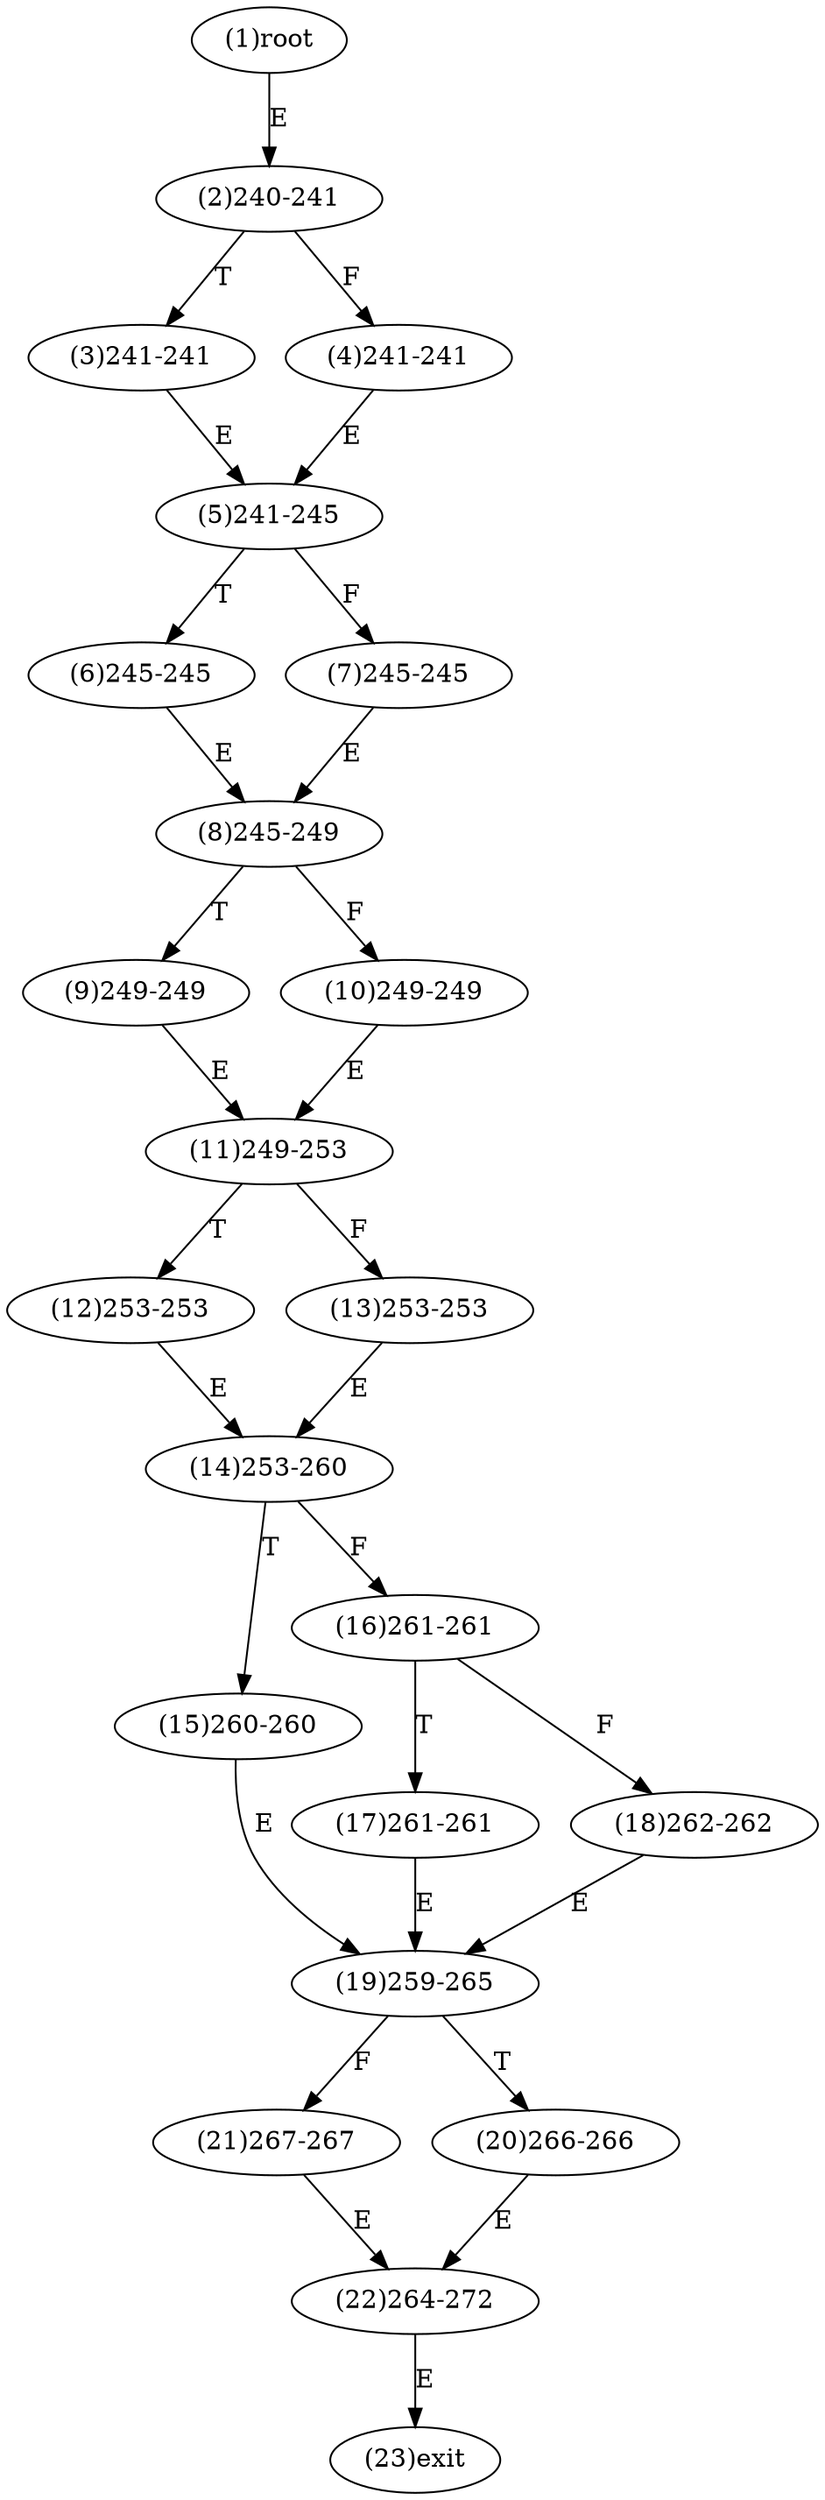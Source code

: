 digraph "" { 
1[ label="(1)root"];
2[ label="(2)240-241"];
3[ label="(3)241-241"];
4[ label="(4)241-241"];
5[ label="(5)241-245"];
6[ label="(6)245-245"];
7[ label="(7)245-245"];
8[ label="(8)245-249"];
9[ label="(9)249-249"];
10[ label="(10)249-249"];
11[ label="(11)249-253"];
12[ label="(12)253-253"];
13[ label="(13)253-253"];
14[ label="(14)253-260"];
15[ label="(15)260-260"];
17[ label="(17)261-261"];
16[ label="(16)261-261"];
19[ label="(19)259-265"];
18[ label="(18)262-262"];
21[ label="(21)267-267"];
20[ label="(20)266-266"];
23[ label="(23)exit"];
22[ label="(22)264-272"];
1->2[ label="E"];
2->4[ label="F"];
2->3[ label="T"];
3->5[ label="E"];
4->5[ label="E"];
5->7[ label="F"];
5->6[ label="T"];
6->8[ label="E"];
7->8[ label="E"];
8->10[ label="F"];
8->9[ label="T"];
9->11[ label="E"];
10->11[ label="E"];
11->13[ label="F"];
11->12[ label="T"];
12->14[ label="E"];
13->14[ label="E"];
14->16[ label="F"];
14->15[ label="T"];
15->19[ label="E"];
16->18[ label="F"];
16->17[ label="T"];
17->19[ label="E"];
18->19[ label="E"];
19->21[ label="F"];
19->20[ label="T"];
20->22[ label="E"];
21->22[ label="E"];
22->23[ label="E"];
}